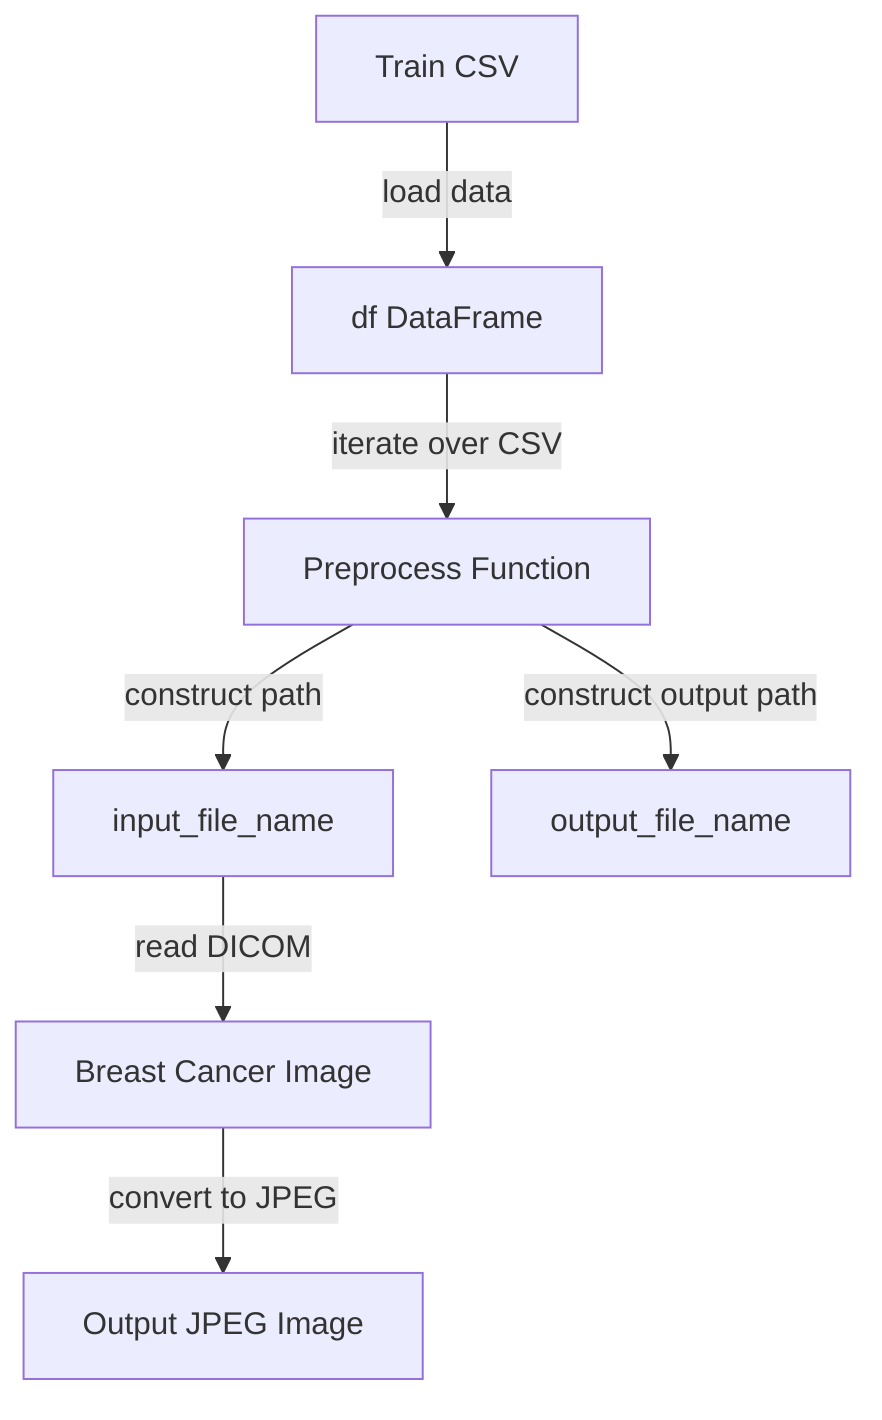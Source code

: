 flowchart TD
    %% Read CSV file containing training data
    A[Train CSV] -->|load data| B[df DataFrame]
    
    %% Preprocessing images
    B -->|iterate over CSV| C[Preprocess Function]
    
    %% Read image from input path
    C -->|construct path| D[input_file_name]
    D -->|read DICOM| E[Breast Cancer Image]
    
    %% Save image to output path
    C -->|construct output path| F[output_file_name]
    E -->|convert to JPEG| G[Output JPEG Image]
